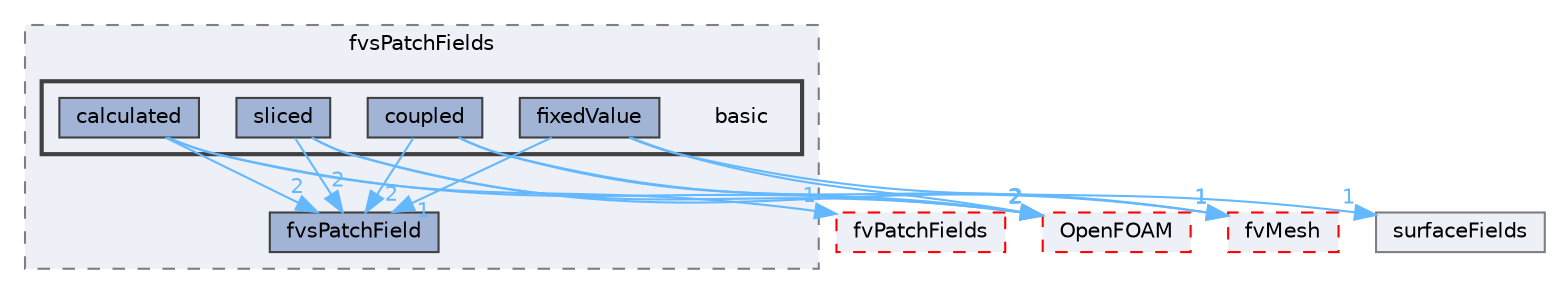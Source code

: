 digraph "src/finiteVolume/fields/fvsPatchFields/basic"
{
 // LATEX_PDF_SIZE
  bgcolor="transparent";
  edge [fontname=Helvetica,fontsize=10,labelfontname=Helvetica,labelfontsize=10];
  node [fontname=Helvetica,fontsize=10,shape=box,height=0.2,width=0.4];
  compound=true
  subgraph clusterdir_807b34448f78de7c3bc4530ef499b703 {
    graph [ bgcolor="#edf0f7", pencolor="grey50", label="fvsPatchFields", fontname=Helvetica,fontsize=10 style="filled,dashed", URL="dir_807b34448f78de7c3bc4530ef499b703.html",tooltip=""]
  dir_f8fc54ccdbdfd051989b9c9b77557e92 [label="fvsPatchField", fillcolor="#a2b4d6", color="grey25", style="filled", URL="dir_f8fc54ccdbdfd051989b9c9b77557e92.html",tooltip=""];
  subgraph clusterdir_958a3dd6045466a25f270895e6927ee8 {
    graph [ bgcolor="#edf0f7", pencolor="grey25", label="", fontname=Helvetica,fontsize=10 style="filled,bold", URL="dir_958a3dd6045466a25f270895e6927ee8.html",tooltip=""]
    dir_958a3dd6045466a25f270895e6927ee8 [shape=plaintext, label="basic"];
  dir_46dbb9d289a934a931d1f05c333fddbf [label="calculated", fillcolor="#a2b4d6", color="grey25", style="filled", URL="dir_46dbb9d289a934a931d1f05c333fddbf.html",tooltip=""];
  dir_096ed61728df6da9fc6ceb1d1cb68279 [label="coupled", fillcolor="#a2b4d6", color="grey25", style="filled", URL="dir_096ed61728df6da9fc6ceb1d1cb68279.html",tooltip=""];
  dir_5f504dca863c9e510720bd8cd7463ed8 [label="fixedValue", fillcolor="#a2b4d6", color="grey25", style="filled", URL="dir_5f504dca863c9e510720bd8cd7463ed8.html",tooltip=""];
  dir_beb1967c04d7ad5b7880bc188086c3f4 [label="sliced", fillcolor="#a2b4d6", color="grey25", style="filled", URL="dir_beb1967c04d7ad5b7880bc188086c3f4.html",tooltip=""];
  }
  }
  dir_a5850494bc77049b2a182260f0d1f703 [label="fvPatchFields", fillcolor="#edf0f7", color="red", style="filled,dashed", URL="dir_a5850494bc77049b2a182260f0d1f703.html",tooltip=""];
  dir_c5473ff19b20e6ec4dfe5c310b3778a8 [label="OpenFOAM", fillcolor="#edf0f7", color="red", style="filled,dashed", URL="dir_c5473ff19b20e6ec4dfe5c310b3778a8.html",tooltip=""];
  dir_c382fa095c9c33d8673c0dd60aaef275 [label="fvMesh", fillcolor="#edf0f7", color="red", style="filled,dashed", URL="dir_c382fa095c9c33d8673c0dd60aaef275.html",tooltip=""];
  dir_606ba9250f9107f82f779cbd3e87c3a5 [label="surfaceFields", fillcolor="#edf0f7", color="grey50", style="filled", URL="dir_606ba9250f9107f82f779cbd3e87c3a5.html",tooltip=""];
  dir_46dbb9d289a934a931d1f05c333fddbf->dir_a5850494bc77049b2a182260f0d1f703 [headlabel="1", labeldistance=1.5 headhref="dir_000391_001567.html" href="dir_000391_001567.html" color="steelblue1" fontcolor="steelblue1"];
  dir_46dbb9d289a934a931d1f05c333fddbf->dir_c5473ff19b20e6ec4dfe5c310b3778a8 [headlabel="2", labeldistance=1.5 headhref="dir_000391_002695.html" href="dir_000391_002695.html" color="steelblue1" fontcolor="steelblue1"];
  dir_46dbb9d289a934a931d1f05c333fddbf->dir_f8fc54ccdbdfd051989b9c9b77557e92 [headlabel="2", labeldistance=1.5 headhref="dir_000391_001572.html" href="dir_000391_001572.html" color="steelblue1" fontcolor="steelblue1"];
  dir_096ed61728df6da9fc6ceb1d1cb68279->dir_c382fa095c9c33d8673c0dd60aaef275 [headlabel="1", labeldistance=1.5 headhref="dir_000707_001544.html" href="dir_000707_001544.html" color="steelblue1" fontcolor="steelblue1"];
  dir_096ed61728df6da9fc6ceb1d1cb68279->dir_c5473ff19b20e6ec4dfe5c310b3778a8 [headlabel="2", labeldistance=1.5 headhref="dir_000707_002695.html" href="dir_000707_002695.html" color="steelblue1" fontcolor="steelblue1"];
  dir_096ed61728df6da9fc6ceb1d1cb68279->dir_f8fc54ccdbdfd051989b9c9b77557e92 [headlabel="2", labeldistance=1.5 headhref="dir_000707_001572.html" href="dir_000707_001572.html" color="steelblue1" fontcolor="steelblue1"];
  dir_5f504dca863c9e510720bd8cd7463ed8->dir_606ba9250f9107f82f779cbd3e87c3a5 [headlabel="1", labeldistance=1.5 headhref="dir_001425_003832.html" href="dir_001425_003832.html" color="steelblue1" fontcolor="steelblue1"];
  dir_5f504dca863c9e510720bd8cd7463ed8->dir_c5473ff19b20e6ec4dfe5c310b3778a8 [headlabel="2", labeldistance=1.5 headhref="dir_001425_002695.html" href="dir_001425_002695.html" color="steelblue1" fontcolor="steelblue1"];
  dir_5f504dca863c9e510720bd8cd7463ed8->dir_f8fc54ccdbdfd051989b9c9b77557e92 [headlabel="1", labeldistance=1.5 headhref="dir_001425_001572.html" href="dir_001425_001572.html" color="steelblue1" fontcolor="steelblue1"];
  dir_beb1967c04d7ad5b7880bc188086c3f4->dir_c382fa095c9c33d8673c0dd60aaef275 [headlabel="1", labeldistance=1.5 headhref="dir_003581_001544.html" href="dir_003581_001544.html" color="steelblue1" fontcolor="steelblue1"];
  dir_beb1967c04d7ad5b7880bc188086c3f4->dir_c5473ff19b20e6ec4dfe5c310b3778a8 [headlabel="2", labeldistance=1.5 headhref="dir_003581_002695.html" href="dir_003581_002695.html" color="steelblue1" fontcolor="steelblue1"];
  dir_beb1967c04d7ad5b7880bc188086c3f4->dir_f8fc54ccdbdfd051989b9c9b77557e92 [headlabel="2", labeldistance=1.5 headhref="dir_003581_001572.html" href="dir_003581_001572.html" color="steelblue1" fontcolor="steelblue1"];
}
